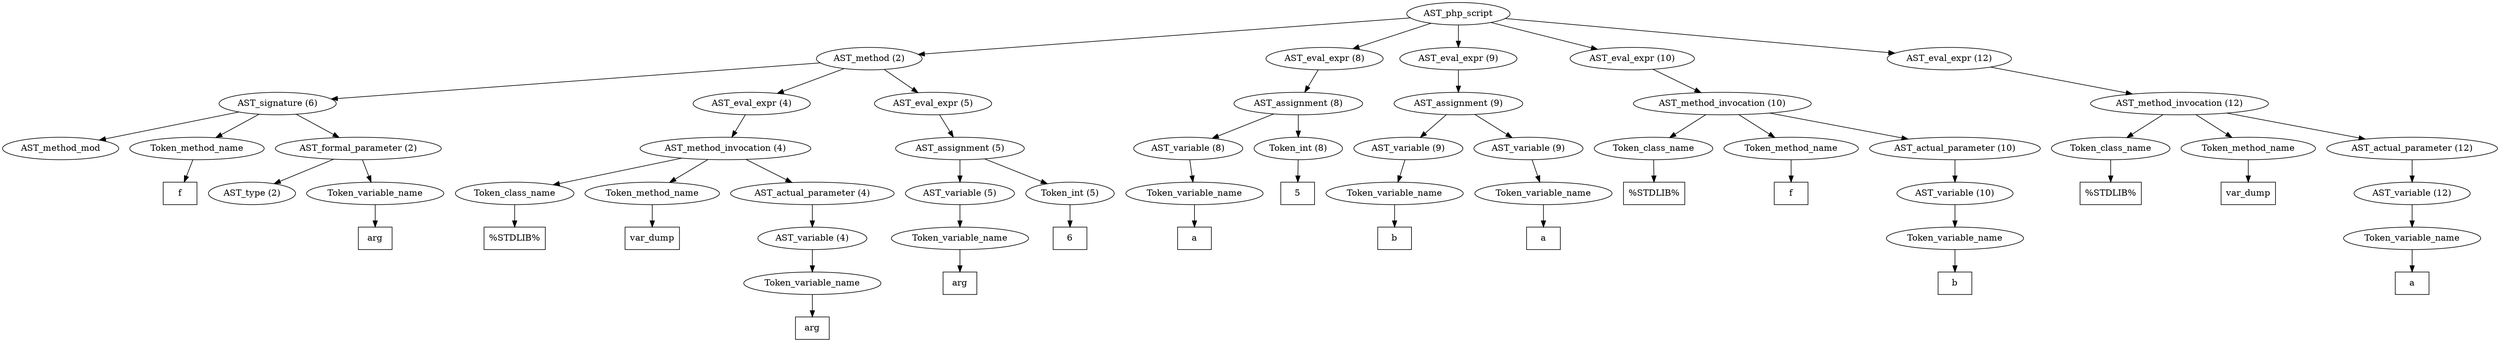 /*
 * AST in dot format generated by phc -- the PHP compiler
 */

digraph AST {
node_0 [label="AST_php_script"];
node_1 [label="AST_method (2)"];
node_2 [label="AST_signature (6)"];
node_3 [label="AST_method_mod"];
node_4 [label="Token_method_name"];
node_5 [label="f", shape=box]
node_4 -> node_5;
node_6 [label="AST_formal_parameter (2)"];
node_7 [label="AST_type (2)"];
node_8 [label="Token_variable_name"];
node_9 [label="arg", shape=box]
node_8 -> node_9;
node_6 -> node_8;
node_6 -> node_7;
node_2 -> node_6;
node_2 -> node_4;
node_2 -> node_3;
node_10 [label="AST_eval_expr (4)"];
node_11 [label="AST_method_invocation (4)"];
node_12 [label="Token_class_name"];
node_13 [label="%STDLIB%", shape=box]
node_12 -> node_13;
node_14 [label="Token_method_name"];
node_15 [label="var_dump", shape=box]
node_14 -> node_15;
node_16 [label="AST_actual_parameter (4)"];
node_17 [label="AST_variable (4)"];
node_18 [label="Token_variable_name"];
node_19 [label="arg", shape=box]
node_18 -> node_19;
node_17 -> node_18;
node_16 -> node_17;
node_11 -> node_16;
node_11 -> node_14;
node_11 -> node_12;
node_10 -> node_11;
node_20 [label="AST_eval_expr (5)"];
node_21 [label="AST_assignment (5)"];
node_22 [label="AST_variable (5)"];
node_23 [label="Token_variable_name"];
node_24 [label="arg", shape=box]
node_23 -> node_24;
node_22 -> node_23;
node_25 [label="Token_int (5)"];
node_26 [label="6", shape=box]
node_25 -> node_26;
node_21 -> node_25;
node_21 -> node_22;
node_20 -> node_21;
node_1 -> node_20;
node_1 -> node_10;
node_1 -> node_2;
node_27 [label="AST_eval_expr (8)"];
node_28 [label="AST_assignment (8)"];
node_29 [label="AST_variable (8)"];
node_30 [label="Token_variable_name"];
node_31 [label="a", shape=box]
node_30 -> node_31;
node_29 -> node_30;
node_32 [label="Token_int (8)"];
node_33 [label="5", shape=box]
node_32 -> node_33;
node_28 -> node_32;
node_28 -> node_29;
node_27 -> node_28;
node_34 [label="AST_eval_expr (9)"];
node_35 [label="AST_assignment (9)"];
node_36 [label="AST_variable (9)"];
node_37 [label="Token_variable_name"];
node_38 [label="b", shape=box]
node_37 -> node_38;
node_36 -> node_37;
node_39 [label="AST_variable (9)"];
node_40 [label="Token_variable_name"];
node_41 [label="a", shape=box]
node_40 -> node_41;
node_39 -> node_40;
node_35 -> node_39;
node_35 -> node_36;
node_34 -> node_35;
node_42 [label="AST_eval_expr (10)"];
node_43 [label="AST_method_invocation (10)"];
node_44 [label="Token_class_name"];
node_45 [label="%STDLIB%", shape=box]
node_44 -> node_45;
node_46 [label="Token_method_name"];
node_47 [label="f", shape=box]
node_46 -> node_47;
node_48 [label="AST_actual_parameter (10)"];
node_49 [label="AST_variable (10)"];
node_50 [label="Token_variable_name"];
node_51 [label="b", shape=box]
node_50 -> node_51;
node_49 -> node_50;
node_48 -> node_49;
node_43 -> node_48;
node_43 -> node_46;
node_43 -> node_44;
node_42 -> node_43;
node_52 [label="AST_eval_expr (12)"];
node_53 [label="AST_method_invocation (12)"];
node_54 [label="Token_class_name"];
node_55 [label="%STDLIB%", shape=box]
node_54 -> node_55;
node_56 [label="Token_method_name"];
node_57 [label="var_dump", shape=box]
node_56 -> node_57;
node_58 [label="AST_actual_parameter (12)"];
node_59 [label="AST_variable (12)"];
node_60 [label="Token_variable_name"];
node_61 [label="a", shape=box]
node_60 -> node_61;
node_59 -> node_60;
node_58 -> node_59;
node_53 -> node_58;
node_53 -> node_56;
node_53 -> node_54;
node_52 -> node_53;
node_0 -> node_52;
node_0 -> node_42;
node_0 -> node_34;
node_0 -> node_27;
node_0 -> node_1;
}
